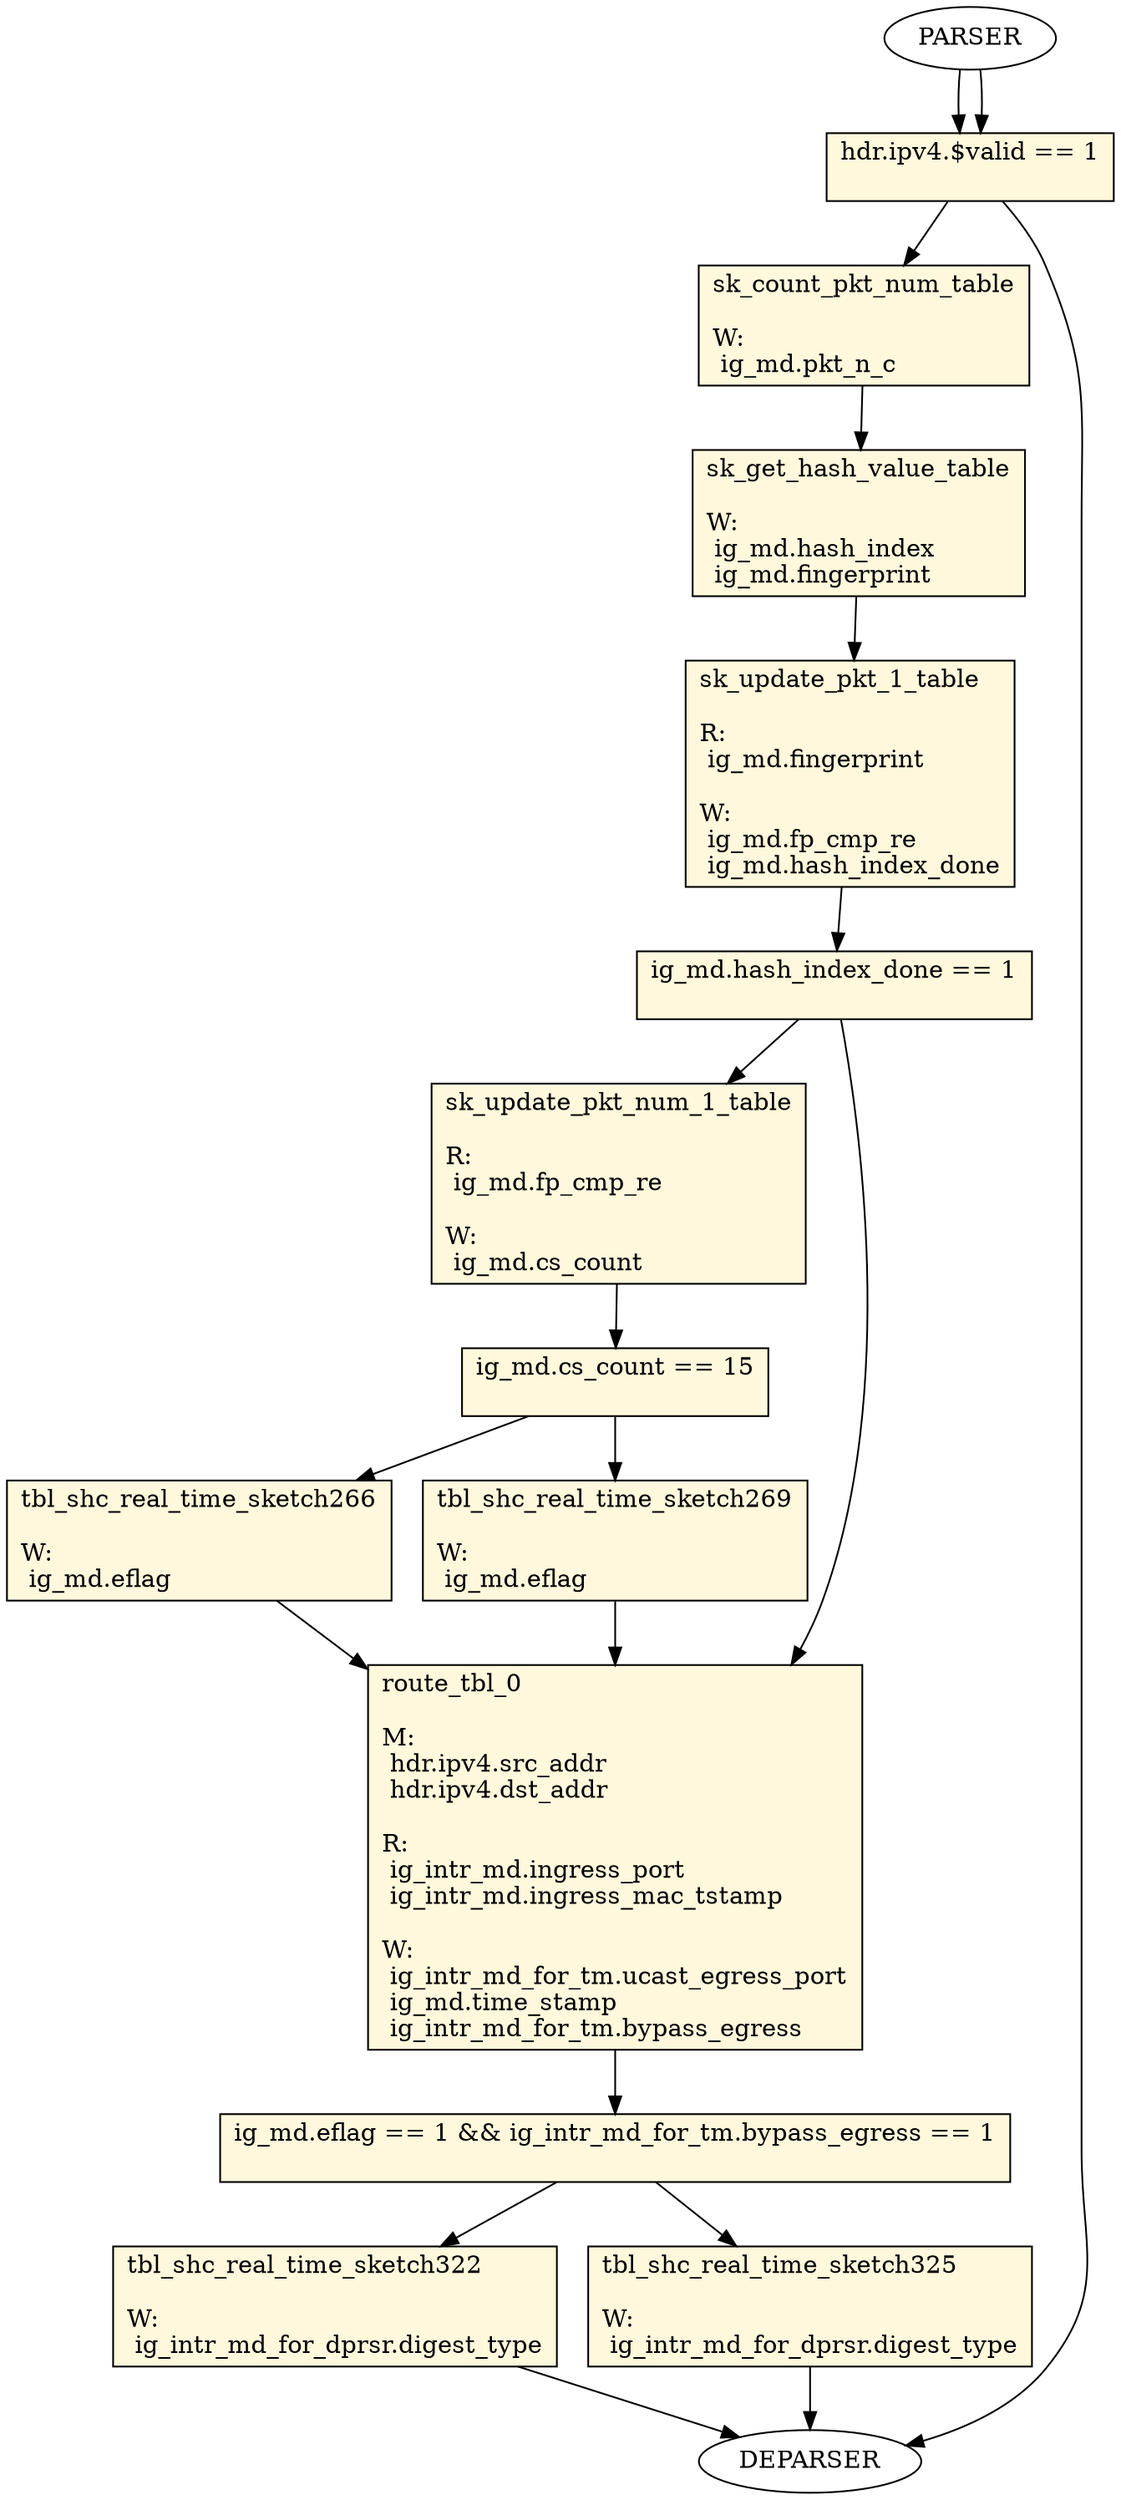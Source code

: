 digraph ingress {
cond_5 [ shape=record, style="filled", fillcolor=cornsilk, label="hdr.ipv4.$valid == 1\l\l
 "];
sk_count_pkt_num_table [ shape=record, style="filled", fillcolor=cornsilk, label="sk_count_pkt_num_table\l\l
W:\l
 ig_md.pkt_n_c\l
 "];
sk_get_hash_value_table [ shape=record, style="filled", fillcolor=cornsilk, label="sk_get_hash_value_table\l\l
W:\l
 ig_md.hash_index\l
 ig_md.fingerprint\l
 "];
sk_update_pkt_1_table [ shape=record, style="filled", fillcolor=cornsilk, label="sk_update_pkt_1_table\l\l
R:\l
 ig_md.fingerprint\l
\lW:\l
 ig_md.fp_cmp_re\l
 ig_md.hash_index_done\l
 "];
cond_6 [ shape=record, style="filled", fillcolor=cornsilk, label="ig_md.hash_index_done == 1\l\l
 "];
sk_update_pkt_num_1_table [ shape=record, style="filled", fillcolor=cornsilk, label="sk_update_pkt_num_1_table\l\l
R:\l
 ig_md.fp_cmp_re\l
\lW:\l
 ig_md.cs_count\l
 "];
route_tbl_0 [ shape=record, style="filled", fillcolor=cornsilk, label="route_tbl_0\l\l
M:\l
 hdr.ipv4.src_addr\l
 hdr.ipv4.dst_addr\l
\lR:\l
 ig_intr_md.ingress_port\l
 ig_intr_md.ingress_mac_tstamp\l
\lW:\l
 ig_intr_md_for_tm.ucast_egress_port\l
 ig_md.time_stamp\l
 ig_intr_md_for_tm.bypass_egress\l
 "];
cond_7 [ shape=record, style="filled", fillcolor=cornsilk, label="ig_md.cs_count == 15\l\l
 "];
tbl_shc_real_time_sketch266 [ shape=record, style="filled", fillcolor=cornsilk, label="tbl_shc_real_time_sketch266\l\l
W:\l
 ig_md.eflag\l
 "];
tbl_shc_real_time_sketch269 [ shape=record, style="filled", fillcolor=cornsilk, label="tbl_shc_real_time_sketch269\l\l
W:\l
 ig_md.eflag\l
 "];
cond_8 [ shape=record, style="filled", fillcolor=cornsilk, label="ig_md.eflag == 1 && ig_intr_md_for_tm.bypass_egress == 1\l\l
 "];
tbl_shc_real_time_sketch322 [ shape=record, style="filled", fillcolor=cornsilk, label="tbl_shc_real_time_sketch322\l\l
W:\l
 ig_intr_md_for_dprsr.digest_type\l
 "];
tbl_shc_real_time_sketch325 [ shape=record, style="filled", fillcolor=cornsilk, label="tbl_shc_real_time_sketch325\l\l
W:\l
 ig_intr_md_for_dprsr.digest_type\l
 "];
    PARSER -> cond_5
    cond_5 -> sk_count_pkt_num_table
    PARSER -> cond_5
    cond_5 -> DEPARSER
    sk_count_pkt_num_table -> sk_get_hash_value_table
    sk_get_hash_value_table -> sk_update_pkt_1_table
    sk_update_pkt_1_table -> cond_6
    cond_6 -> sk_update_pkt_num_1_table
    cond_6 -> route_tbl_0
    sk_update_pkt_num_1_table -> cond_7
    cond_7 -> tbl_shc_real_time_sketch266
    cond_7 -> tbl_shc_real_time_sketch269
    tbl_shc_real_time_sketch266 -> route_tbl_0
    tbl_shc_real_time_sketch269 -> route_tbl_0
    route_tbl_0 -> cond_8
    cond_8 -> tbl_shc_real_time_sketch322
    cond_8 -> tbl_shc_real_time_sketch325
    tbl_shc_real_time_sketch322 -> DEPARSER
    tbl_shc_real_time_sketch325 -> DEPARSER
}

